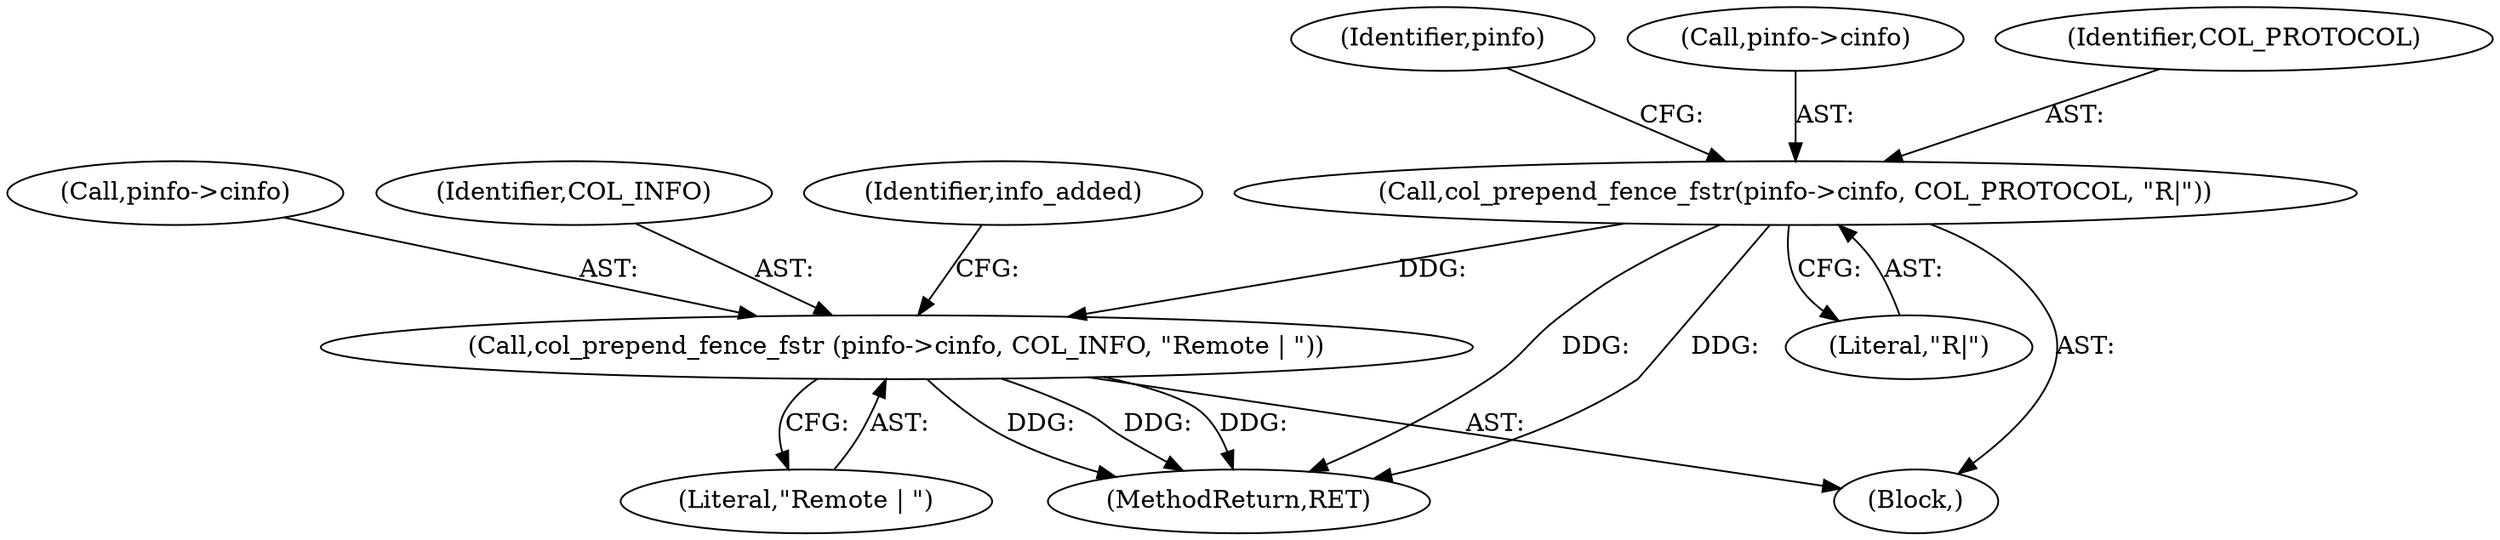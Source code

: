 digraph "0_wireshark_2c13e97d656c1c0ac4d76eb9d307664aae0e0cf7_1@pointer" {
"1000291" [label="(Call,col_prepend_fence_fstr (pinfo->cinfo, COL_INFO, \"Remote | \"))"];
"1000285" [label="(Call,col_prepend_fence_fstr(pinfo->cinfo, COL_PROTOCOL, \"R|\"))"];
"1000293" [label="(Identifier,pinfo)"];
"1000286" [label="(Call,pinfo->cinfo)"];
"1000292" [label="(Call,pinfo->cinfo)"];
"1000291" [label="(Call,col_prepend_fence_fstr (pinfo->cinfo, COL_INFO, \"Remote | \"))"];
"1000296" [label="(Literal,\"Remote | \")"];
"1000285" [label="(Call,col_prepend_fence_fstr(pinfo->cinfo, COL_PROTOCOL, \"R|\"))"];
"1000290" [label="(Literal,\"R|\")"];
"1000318" [label="(MethodReturn,RET)"];
"1000284" [label="(Block,)"];
"1000295" [label="(Identifier,COL_INFO)"];
"1000289" [label="(Identifier,COL_PROTOCOL)"];
"1000298" [label="(Identifier,info_added)"];
"1000291" -> "1000284"  [label="AST: "];
"1000291" -> "1000296"  [label="CFG: "];
"1000292" -> "1000291"  [label="AST: "];
"1000295" -> "1000291"  [label="AST: "];
"1000296" -> "1000291"  [label="AST: "];
"1000298" -> "1000291"  [label="CFG: "];
"1000291" -> "1000318"  [label="DDG: "];
"1000291" -> "1000318"  [label="DDG: "];
"1000291" -> "1000318"  [label="DDG: "];
"1000285" -> "1000291"  [label="DDG: "];
"1000285" -> "1000284"  [label="AST: "];
"1000285" -> "1000290"  [label="CFG: "];
"1000286" -> "1000285"  [label="AST: "];
"1000289" -> "1000285"  [label="AST: "];
"1000290" -> "1000285"  [label="AST: "];
"1000293" -> "1000285"  [label="CFG: "];
"1000285" -> "1000318"  [label="DDG: "];
"1000285" -> "1000318"  [label="DDG: "];
}
